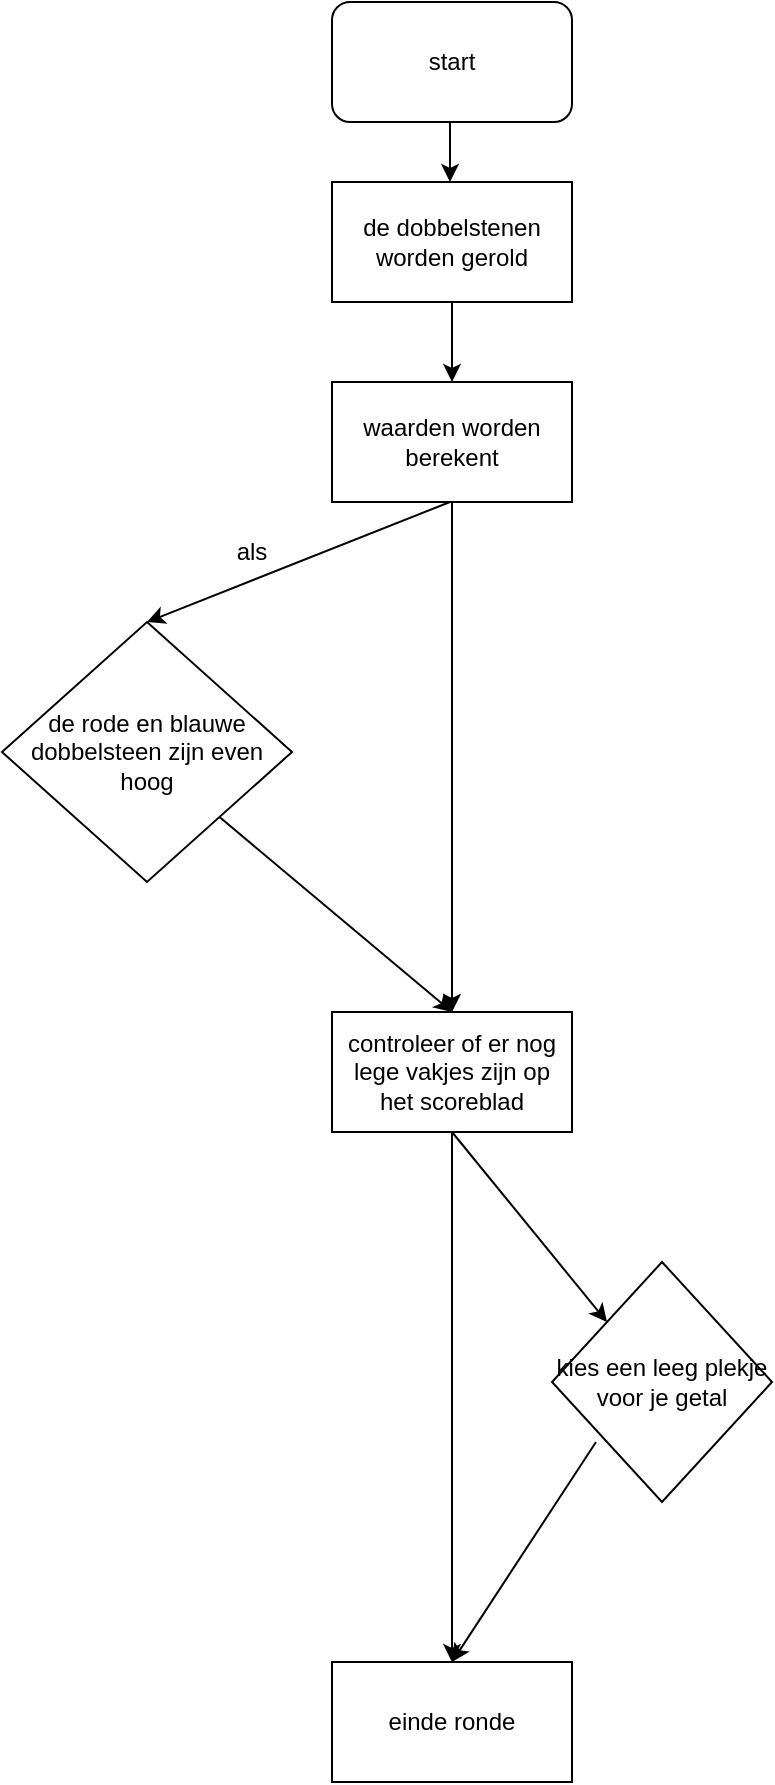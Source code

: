 <mxfile version="22.1.11" type="device">
  <diagram name="Pagina-1" id="lcHrGxXBL3W1wGfV-fO7">
    <mxGraphModel dx="1120" dy="468" grid="1" gridSize="10" guides="1" tooltips="1" connect="1" arrows="1" fold="1" page="1" pageScale="1" pageWidth="827" pageHeight="1169" math="0" shadow="0">
      <root>
        <mxCell id="0" />
        <mxCell id="1" parent="0" />
        <mxCell id="sTtSb0fzbkR7x_QfdFsz-1" value="start" style="rounded=1;whiteSpace=wrap;html=1;" parent="1" vertex="1">
          <mxGeometry x="300" y="50" width="120" height="60" as="geometry" />
        </mxCell>
        <mxCell id="sTtSb0fzbkR7x_QfdFsz-55" value="einde ronde" style="rounded=0;whiteSpace=wrap;html=1;" parent="1" vertex="1">
          <mxGeometry x="300" y="880" width="120" height="60" as="geometry" />
        </mxCell>
        <mxCell id="gShf3dsi7yIx-Gpyji6j-1" value="de rode en blauwe dobbelsteen zijn even hoog" style="rhombus;whiteSpace=wrap;html=1;" parent="1" vertex="1">
          <mxGeometry x="135" y="360" width="145" height="130" as="geometry" />
        </mxCell>
        <mxCell id="gShf3dsi7yIx-Gpyji6j-3" value="de dobbelstenen worden gerold" style="rounded=0;whiteSpace=wrap;html=1;" parent="1" vertex="1">
          <mxGeometry x="300" y="140" width="120" height="60" as="geometry" />
        </mxCell>
        <mxCell id="gShf3dsi7yIx-Gpyji6j-4" value="" style="endArrow=classic;html=1;rounded=0;" parent="1" edge="1">
          <mxGeometry width="50" height="50" relative="1" as="geometry">
            <mxPoint x="359" y="110" as="sourcePoint" />
            <mxPoint x="359" y="140" as="targetPoint" />
            <Array as="points">
              <mxPoint x="359" y="130" />
            </Array>
          </mxGeometry>
        </mxCell>
        <mxCell id="mXA8wmIY7usFrSKFjKkd-1" value="waarden worden berekent" style="rounded=0;whiteSpace=wrap;html=1;" vertex="1" parent="1">
          <mxGeometry x="300" y="240" width="120" height="60" as="geometry" />
        </mxCell>
        <mxCell id="mXA8wmIY7usFrSKFjKkd-2" value="" style="endArrow=classic;html=1;rounded=0;" edge="1" parent="1">
          <mxGeometry width="50" height="50" relative="1" as="geometry">
            <mxPoint x="360" y="200" as="sourcePoint" />
            <mxPoint x="360" y="240" as="targetPoint" />
          </mxGeometry>
        </mxCell>
        <mxCell id="mXA8wmIY7usFrSKFjKkd-3" value="" style="endArrow=classic;html=1;rounded=0;entryX=0.5;entryY=0;entryDx=0;entryDy=0;" edge="1" parent="1" target="gShf3dsi7yIx-Gpyji6j-1">
          <mxGeometry width="50" height="50" relative="1" as="geometry">
            <mxPoint x="359" y="300" as="sourcePoint" />
            <mxPoint x="359" y="330" as="targetPoint" />
          </mxGeometry>
        </mxCell>
        <mxCell id="mXA8wmIY7usFrSKFjKkd-4" value="als" style="text;html=1;strokeColor=none;fillColor=none;align=center;verticalAlign=middle;whiteSpace=wrap;rounded=0;" vertex="1" parent="1">
          <mxGeometry x="230" y="310" width="60" height="30" as="geometry" />
        </mxCell>
        <mxCell id="mXA8wmIY7usFrSKFjKkd-5" value="" style="endArrow=classic;html=1;rounded=0;exitX=0.5;exitY=1;exitDx=0;exitDy=0;entryX=0.5;entryY=0;entryDx=0;entryDy=0;" edge="1" parent="1" source="mXA8wmIY7usFrSKFjKkd-1" target="mXA8wmIY7usFrSKFjKkd-6">
          <mxGeometry width="50" height="50" relative="1" as="geometry">
            <mxPoint x="460" y="470" as="sourcePoint" />
            <mxPoint x="360" y="550" as="targetPoint" />
          </mxGeometry>
        </mxCell>
        <mxCell id="mXA8wmIY7usFrSKFjKkd-6" value="controleer of er nog lege vakjes zijn op het scoreblad" style="rounded=0;whiteSpace=wrap;html=1;" vertex="1" parent="1">
          <mxGeometry x="300" y="555" width="120" height="60" as="geometry" />
        </mxCell>
        <mxCell id="mXA8wmIY7usFrSKFjKkd-7" value="" style="endArrow=classic;html=1;rounded=0;exitX=1;exitY=1;exitDx=0;exitDy=0;entryX=0.5;entryY=0;entryDx=0;entryDy=0;" edge="1" parent="1" source="gShf3dsi7yIx-Gpyji6j-1" target="mXA8wmIY7usFrSKFjKkd-6">
          <mxGeometry width="50" height="50" relative="1" as="geometry">
            <mxPoint x="460" y="570" as="sourcePoint" />
            <mxPoint x="510" y="520" as="targetPoint" />
          </mxGeometry>
        </mxCell>
        <mxCell id="mXA8wmIY7usFrSKFjKkd-8" value="kies een leeg plekje voor je getal" style="rhombus;whiteSpace=wrap;html=1;" vertex="1" parent="1">
          <mxGeometry x="410" y="680" width="110" height="120" as="geometry" />
        </mxCell>
        <mxCell id="mXA8wmIY7usFrSKFjKkd-9" value="" style="endArrow=classic;html=1;rounded=0;entryX=0;entryY=0;entryDx=0;entryDy=0;exitX=0.5;exitY=1;exitDx=0;exitDy=0;" edge="1" parent="1" source="mXA8wmIY7usFrSKFjKkd-6" target="mXA8wmIY7usFrSKFjKkd-8">
          <mxGeometry width="50" height="50" relative="1" as="geometry">
            <mxPoint x="350" y="665" as="sourcePoint" />
            <mxPoint x="400" y="615" as="targetPoint" />
          </mxGeometry>
        </mxCell>
        <mxCell id="mXA8wmIY7usFrSKFjKkd-10" value="" style="endArrow=classic;html=1;rounded=0;entryX=0.5;entryY=0;entryDx=0;entryDy=0;exitX=0.2;exitY=0.75;exitDx=0;exitDy=0;exitPerimeter=0;" edge="1" parent="1" source="mXA8wmIY7usFrSKFjKkd-8" target="sTtSb0fzbkR7x_QfdFsz-55">
          <mxGeometry width="50" height="50" relative="1" as="geometry">
            <mxPoint x="610" y="770" as="sourcePoint" />
            <mxPoint x="660" y="720" as="targetPoint" />
          </mxGeometry>
        </mxCell>
        <mxCell id="mXA8wmIY7usFrSKFjKkd-11" value="" style="endArrow=classic;html=1;rounded=0;exitX=0.5;exitY=1;exitDx=0;exitDy=0;" edge="1" parent="1" source="mXA8wmIY7usFrSKFjKkd-6">
          <mxGeometry width="50" height="50" relative="1" as="geometry">
            <mxPoint x="610" y="770" as="sourcePoint" />
            <mxPoint x="360" y="880" as="targetPoint" />
          </mxGeometry>
        </mxCell>
      </root>
    </mxGraphModel>
  </diagram>
</mxfile>
